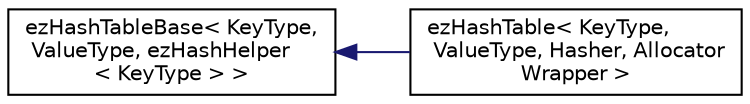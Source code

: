 digraph "Graphical Class Hierarchy"
{
 // LATEX_PDF_SIZE
  edge [fontname="Helvetica",fontsize="10",labelfontname="Helvetica",labelfontsize="10"];
  node [fontname="Helvetica",fontsize="10",shape=record];
  rankdir="LR";
  Node0 [label="ezHashTableBase\< KeyType,\l ValueType, ezHashHelper\l\< KeyType \> \>",height=0.2,width=0.4,color="black", fillcolor="white", style="filled",URL="$de/dc3/classez_hash_table_base.htm",tooltip=" "];
  Node0 -> Node1 [dir="back",color="midnightblue",fontsize="10",style="solid",fontname="Helvetica"];
  Node1 [label="ezHashTable\< KeyType,\l ValueType, Hasher, Allocator\lWrapper \>",height=0.2,width=0.4,color="black", fillcolor="white", style="filled",URL="$d8/d86/classez_hash_table.htm",tooltip=" "];
}
